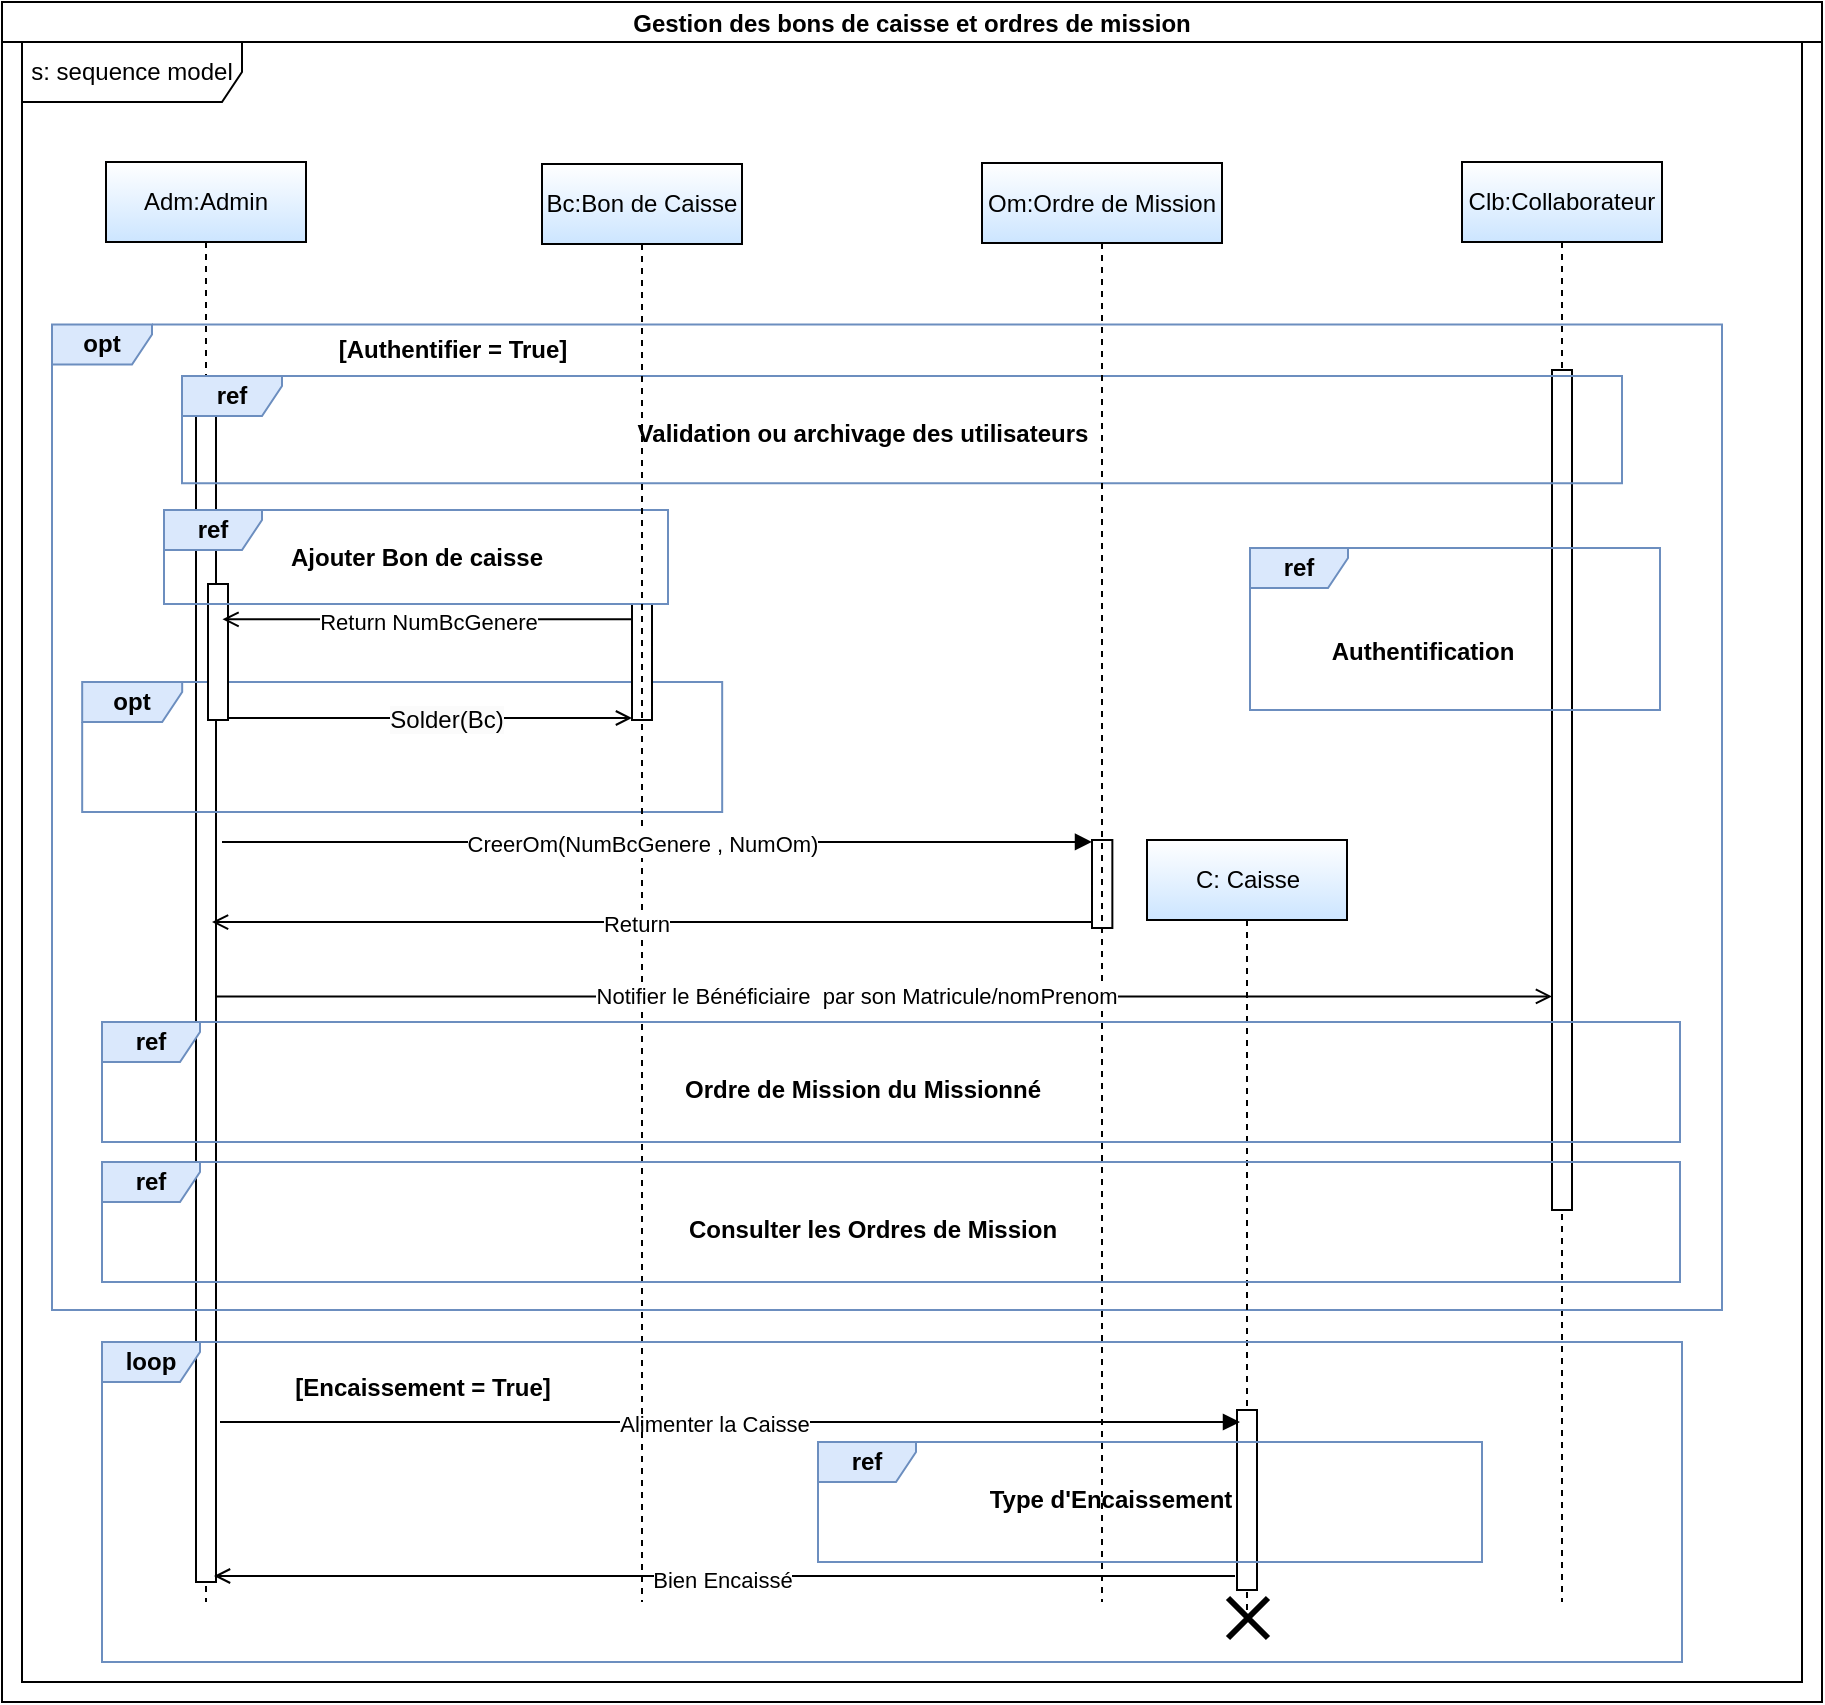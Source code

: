 <mxfile version="24.5.2" type="github">
  <diagram name="Page-1" id="Gq5iE_ZRQF1Big1JOH7S">
    <mxGraphModel dx="3285" dy="2102" grid="1" gridSize="27" guides="1" tooltips="1" connect="1" arrows="1" fold="1" page="1" pageScale="1" pageWidth="827" pageHeight="1169" math="0" shadow="0">
      <root>
        <mxCell id="0" />
        <mxCell id="1" parent="0" />
        <mxCell id="3N8dPOOKqorthrCRvGdw-47" value="Adm:Admin" style="shape=umlLifeline;perimeter=lifelinePerimeter;whiteSpace=wrap;html=1;container=0;dropTarget=0;collapsible=0;recursiveResize=0;outlineConnect=0;portConstraint=eastwest;newEdgeStyle={&quot;edgeStyle&quot;:&quot;elbowEdgeStyle&quot;,&quot;elbow&quot;:&quot;vertical&quot;,&quot;curved&quot;:0,&quot;rounded&quot;:0};fillColor=default;strokeColor=#000000;gradientColor=#CCE5FF;" parent="1" vertex="1">
          <mxGeometry x="-798" y="-1020" width="100" height="720" as="geometry" />
        </mxCell>
        <mxCell id="3N8dPOOKqorthrCRvGdw-48" value="" style="html=1;points=[];perimeter=orthogonalPerimeter;outlineConnect=0;targetShapes=umlLifeline;portConstraint=eastwest;newEdgeStyle={&quot;edgeStyle&quot;:&quot;elbowEdgeStyle&quot;,&quot;elbow&quot;:&quot;vertical&quot;,&quot;curved&quot;:0,&quot;rounded&quot;:0};" parent="3N8dPOOKqorthrCRvGdw-47" vertex="1">
          <mxGeometry x="45" y="110" width="10" height="600" as="geometry" />
        </mxCell>
        <mxCell id="3N8dPOOKqorthrCRvGdw-49" value="Clb:Collaborateur" style="shape=umlLifeline;perimeter=lifelinePerimeter;whiteSpace=wrap;html=1;container=0;dropTarget=0;collapsible=0;recursiveResize=0;outlineConnect=0;portConstraint=eastwest;newEdgeStyle={&quot;edgeStyle&quot;:&quot;elbowEdgeStyle&quot;,&quot;elbow&quot;:&quot;vertical&quot;,&quot;curved&quot;:0,&quot;rounded&quot;:0};gradientColor=#CCE5FF;" parent="1" vertex="1">
          <mxGeometry x="-120" y="-1020" width="100" height="720" as="geometry" />
        </mxCell>
        <mxCell id="3N8dPOOKqorthrCRvGdw-50" value="&lt;b&gt;opt&lt;/b&gt;" style="shape=umlFrame;whiteSpace=wrap;html=1;pointerEvents=0;width=50;height=20;fillColor=#dae8fc;strokeColor=#6c8ebf;" parent="1" vertex="1">
          <mxGeometry x="-825" y="-938.72" width="835" height="492.73" as="geometry" />
        </mxCell>
        <mxCell id="3N8dPOOKqorthrCRvGdw-51" value="&lt;b&gt;[Authentifier = True]&lt;/b&gt;" style="text;html=1;align=center;verticalAlign=middle;resizable=0;points=[];autosize=1;strokeColor=none;fillColor=none;" parent="1" vertex="1">
          <mxGeometry x="-694.996" y="-941.004" width="140" height="30" as="geometry" />
        </mxCell>
        <mxCell id="3N8dPOOKqorthrCRvGdw-52" value="" style="group" parent="1" vertex="1" connectable="0">
          <mxGeometry x="-819.91" y="-836" width="366.59" height="199" as="geometry" />
        </mxCell>
        <mxCell id="3N8dPOOKqorthrCRvGdw-53" value="&lt;b&gt;opt&lt;/b&gt;" style="shape=umlFrame;whiteSpace=wrap;html=1;pointerEvents=0;width=50;height=20;fillColor=#dae8fc;strokeColor=#6c8ebf;" parent="3N8dPOOKqorthrCRvGdw-52" vertex="1">
          <mxGeometry x="10" y="76" width="320" height="65" as="geometry" />
        </mxCell>
        <mxCell id="3N8dPOOKqorthrCRvGdw-54" value="" style="html=1;points=[];perimeter=orthogonalPerimeter;outlineConnect=0;targetShapes=umlLifeline;portConstraint=eastwest;newEdgeStyle={&quot;edgeStyle&quot;:&quot;elbowEdgeStyle&quot;,&quot;elbow&quot;:&quot;vertical&quot;,&quot;curved&quot;:0,&quot;rounded&quot;:0};" parent="3N8dPOOKqorthrCRvGdw-52" vertex="1">
          <mxGeometry x="72.91" y="27" width="10" height="68" as="geometry" />
        </mxCell>
        <mxCell id="3N8dPOOKqorthrCRvGdw-73" value="" style="html=1;points=[];perimeter=orthogonalPerimeter;outlineConnect=0;targetShapes=umlLifeline;portConstraint=eastwest;newEdgeStyle={&quot;edgeStyle&quot;:&quot;elbowEdgeStyle&quot;,&quot;elbow&quot;:&quot;vertical&quot;,&quot;curved&quot;:0,&quot;rounded&quot;:0};" parent="3N8dPOOKqorthrCRvGdw-52" vertex="1">
          <mxGeometry x="284.91" y="37" width="10" height="58" as="geometry" />
        </mxCell>
        <mxCell id="3N8dPOOKqorthrCRvGdw-80" value="" style="endArrow=open;endFill=1;html=1;rounded=0;entryX=0;entryY=1.207;entryDx=0;entryDy=0;entryPerimeter=0;" parent="3N8dPOOKqorthrCRvGdw-52" edge="1">
          <mxGeometry width="160" relative="1" as="geometry">
            <mxPoint x="82.91" y="94.006" as="sourcePoint" />
            <mxPoint x="284.91" y="94.006" as="targetPoint" />
          </mxGeometry>
        </mxCell>
        <mxCell id="3N8dPOOKqorthrCRvGdw-81" value="&lt;span style=&quot;font-size: 12px; background-color: rgb(251, 251, 251);&quot;&gt;Solder(Bc)&lt;/span&gt;" style="edgeLabel;html=1;align=center;verticalAlign=middle;resizable=0;points=[];" parent="3N8dPOOKqorthrCRvGdw-80" vertex="1" connectable="0">
          <mxGeometry x="0.079" y="-1" relative="1" as="geometry">
            <mxPoint as="offset" />
          </mxGeometry>
        </mxCell>
        <mxCell id="3N8dPOOKqorthrCRvGdw-57" value="" style="html=1;points=[];perimeter=orthogonalPerimeter;outlineConnect=0;targetShapes=umlLifeline;portConstraint=eastwest;newEdgeStyle={&quot;edgeStyle&quot;:&quot;elbowEdgeStyle&quot;,&quot;elbow&quot;:&quot;vertical&quot;,&quot;curved&quot;:0,&quot;rounded&quot;:0};" parent="1" vertex="1">
          <mxGeometry x="-305" y="-681" width="10.18" height="44" as="geometry" />
        </mxCell>
        <mxCell id="3N8dPOOKqorthrCRvGdw-58" value="&lt;b&gt;Authentification&lt;/b&gt;" style="text;html=1;align=center;verticalAlign=middle;resizable=0;points=[];autosize=1;strokeColor=none;fillColor=none;" parent="1" vertex="1">
          <mxGeometry x="-194.005" y="-788.004" width="108" height="27" as="geometry" />
        </mxCell>
        <mxCell id="3N8dPOOKqorthrCRvGdw-59" value="" style="html=1;points=[];perimeter=orthogonalPerimeter;outlineConnect=0;targetShapes=umlLifeline;portConstraint=eastwest;newEdgeStyle={&quot;edgeStyle&quot;:&quot;elbowEdgeStyle&quot;,&quot;elbow&quot;:&quot;vertical&quot;,&quot;curved&quot;:0,&quot;rounded&quot;:0};" parent="1" vertex="1">
          <mxGeometry x="-75" y="-916" width="10" height="420" as="geometry" />
        </mxCell>
        <mxCell id="3N8dPOOKqorthrCRvGdw-60" value="" style="group;labelBackgroundColor=none;textShadow=0;fontColor=default;labelBorderColor=default;fillColor=none;" parent="1" vertex="1" connectable="0">
          <mxGeometry x="-760" y="-913" width="720" height="114" as="geometry" />
        </mxCell>
        <mxCell id="3N8dPOOKqorthrCRvGdw-61" value="&lt;b&gt;ref&lt;/b&gt;" style="shape=umlFrame;whiteSpace=wrap;html=1;pointerEvents=0;width=50;height=20;fillColor=#dae8fc;strokeColor=#6c8ebf;" parent="3N8dPOOKqorthrCRvGdw-60" vertex="1">
          <mxGeometry width="720" height="53.6" as="geometry" />
        </mxCell>
        <mxCell id="3N8dPOOKqorthrCRvGdw-62" value="&lt;b&gt;Validation ou archivage des utilisateurs&lt;/b&gt;" style="text;html=1;align=center;verticalAlign=middle;resizable=0;points=[];autosize=1;strokeColor=none;fillColor=none;" parent="3N8dPOOKqorthrCRvGdw-60" vertex="1">
          <mxGeometry x="218.997" y="15.403" width="243" height="27" as="geometry" />
        </mxCell>
        <mxCell id="aC3MYN7cPW-StAx3BsGw-1" value="&lt;b&gt;ref&lt;/b&gt;" style="shape=umlFrame;whiteSpace=wrap;html=1;pointerEvents=0;width=49;height=20;fillColor=#dae8fc;strokeColor=#6c8ebf;" vertex="1" parent="3N8dPOOKqorthrCRvGdw-60">
          <mxGeometry x="-9" y="67" width="252" height="47" as="geometry" />
        </mxCell>
        <mxCell id="aC3MYN7cPW-StAx3BsGw-2" value="&lt;b&gt;Ajouter Bon de caisse&lt;/b&gt;" style="text;html=1;align=center;verticalAlign=middle;resizable=0;points=[];autosize=1;strokeColor=none;fillColor=none;" vertex="1" parent="3N8dPOOKqorthrCRvGdw-60">
          <mxGeometry x="49.497" y="77.003" width="135" height="27" as="geometry" />
        </mxCell>
        <mxCell id="3N8dPOOKqorthrCRvGdw-63" value="&lt;b&gt;ref&lt;/b&gt;" style="shape=umlFrame;whiteSpace=wrap;html=1;pointerEvents=0;width=49;height=20;fillColor=#dae8fc;strokeColor=#6c8ebf;" parent="1" vertex="1">
          <mxGeometry x="-226" y="-827" width="205" height="81" as="geometry" />
        </mxCell>
        <mxCell id="3N8dPOOKqorthrCRvGdw-64" value="&lt;b&gt;Ordre de Mission du Missionné&lt;/b&gt;" style="text;html=1;align=center;verticalAlign=middle;resizable=0;points=[];autosize=1;strokeColor=none;fillColor=none;" parent="1" vertex="1">
          <mxGeometry x="-520.005" y="-571.004" width="200" height="30" as="geometry" />
        </mxCell>
        <mxCell id="3N8dPOOKqorthrCRvGdw-65" value="&lt;b&gt;Consulter les Ordres de Mission&lt;/b&gt;" style="text;html=1;align=center;verticalAlign=middle;resizable=0;points=[];autosize=1;strokeColor=none;fillColor=none;" parent="1" vertex="1">
          <mxGeometry x="-520.005" y="-501.004" width="210" height="30" as="geometry" />
        </mxCell>
        <mxCell id="3N8dPOOKqorthrCRvGdw-66" value="C: Caisse" style="shape=umlLifeline;perimeter=lifelinePerimeter;whiteSpace=wrap;html=1;container=0;dropTarget=0;collapsible=0;recursiveResize=0;outlineConnect=0;portConstraint=eastwest;newEdgeStyle={&quot;edgeStyle&quot;:&quot;elbowEdgeStyle&quot;,&quot;elbow&quot;:&quot;vertical&quot;,&quot;curved&quot;:0,&quot;rounded&quot;:0};gradientColor=#CCE5FF;" parent="1" vertex="1">
          <mxGeometry x="-277.5" y="-681" width="100" height="385" as="geometry" />
        </mxCell>
        <mxCell id="3N8dPOOKqorthrCRvGdw-67" value="" style="html=1;points=[];perimeter=orthogonalPerimeter;outlineConnect=0;targetShapes=umlLifeline;portConstraint=eastwest;newEdgeStyle={&quot;edgeStyle&quot;:&quot;elbowEdgeStyle&quot;,&quot;elbow&quot;:&quot;vertical&quot;,&quot;curved&quot;:0,&quot;rounded&quot;:0};" parent="1" vertex="1">
          <mxGeometry x="-232.5" y="-396" width="10" height="90" as="geometry" />
        </mxCell>
        <mxCell id="3N8dPOOKqorthrCRvGdw-68" value="Alimenter la Caisse" style="html=1;verticalAlign=bottom;endArrow=block;edgeStyle=elbowEdgeStyle;elbow=horizontal;curved=0;rounded=0;" parent="1" edge="1">
          <mxGeometry x="-0.034" y="-10" relative="1" as="geometry">
            <mxPoint x="-741" y="-390" as="sourcePoint" />
            <mxPoint x="-231" y="-390" as="targetPoint" />
            <mxPoint as="offset" />
          </mxGeometry>
        </mxCell>
        <mxCell id="3N8dPOOKqorthrCRvGdw-69" value="" style="endArrow=open;endFill=1;html=1;rounded=0;" parent="1" edge="1">
          <mxGeometry width="160" relative="1" as="geometry">
            <mxPoint x="-233.5" y="-313" as="sourcePoint" />
            <mxPoint x="-744" y="-313" as="targetPoint" />
          </mxGeometry>
        </mxCell>
        <mxCell id="3N8dPOOKqorthrCRvGdw-70" value="Bien Encaissé" style="edgeLabel;html=1;align=center;verticalAlign=middle;resizable=0;points=[];" parent="3N8dPOOKqorthrCRvGdw-69" vertex="1" connectable="0">
          <mxGeometry x="0.062" y="2" relative="1" as="geometry">
            <mxPoint x="14" as="offset" />
          </mxGeometry>
        </mxCell>
        <mxCell id="3N8dPOOKqorthrCRvGdw-71" value="&lt;b&gt;Type d&#39;Encaissement&lt;/b&gt;" style="text;html=1;align=center;verticalAlign=middle;resizable=0;points=[];autosize=1;strokeColor=none;fillColor=none;" parent="1" vertex="1">
          <mxGeometry x="-366" y="-366" width="140" height="30" as="geometry" />
        </mxCell>
        <mxCell id="3N8dPOOKqorthrCRvGdw-72" value="Bc:Bon de Caisse" style="shape=umlLifeline;perimeter=lifelinePerimeter;whiteSpace=wrap;html=1;container=0;dropTarget=0;collapsible=0;recursiveResize=0;outlineConnect=0;portConstraint=eastwest;newEdgeStyle={&quot;edgeStyle&quot;:&quot;elbowEdgeStyle&quot;,&quot;elbow&quot;:&quot;vertical&quot;,&quot;curved&quot;:0,&quot;rounded&quot;:0};gradientColor=#CCE5FF;" parent="1" vertex="1">
          <mxGeometry x="-580" y="-1019" width="100" height="719" as="geometry" />
        </mxCell>
        <mxCell id="3N8dPOOKqorthrCRvGdw-74" value="Om:Ordre de Mission" style="shape=umlLifeline;perimeter=lifelinePerimeter;whiteSpace=wrap;html=1;container=0;dropTarget=0;collapsible=0;recursiveResize=0;outlineConnect=0;portConstraint=eastwest;newEdgeStyle={&quot;edgeStyle&quot;:&quot;elbowEdgeStyle&quot;,&quot;elbow&quot;:&quot;vertical&quot;,&quot;curved&quot;:0,&quot;rounded&quot;:0};gradientColor=#CCE5FF;" parent="1" vertex="1">
          <mxGeometry x="-360" y="-1019.5" width="120" height="719.5" as="geometry" />
        </mxCell>
        <mxCell id="3N8dPOOKqorthrCRvGdw-75" value="" style="endArrow=open;endFill=1;html=1;rounded=0;" parent="1" target="3N8dPOOKqorthrCRvGdw-59" edge="1">
          <mxGeometry width="160" relative="1" as="geometry">
            <mxPoint x="-743" y="-602.794" as="sourcePoint" />
            <mxPoint x="-120" y="-602.794" as="targetPoint" />
          </mxGeometry>
        </mxCell>
        <mxCell id="3N8dPOOKqorthrCRvGdw-76" value="Notifier le Bénéficiaire&amp;nbsp; par son Matricule/nomPrenom" style="edgeLabel;html=1;align=center;verticalAlign=middle;resizable=0;points=[];" parent="3N8dPOOKqorthrCRvGdw-75" vertex="1" connectable="0">
          <mxGeometry x="-0.048" relative="1" as="geometry">
            <mxPoint x="2" as="offset" />
          </mxGeometry>
        </mxCell>
        <mxCell id="3N8dPOOKqorthrCRvGdw-77" value="CreerOm(NumBcGenere , NumOm)" style="html=1;verticalAlign=bottom;endArrow=block;edgeStyle=elbowEdgeStyle;elbow=horizontal;curved=0;rounded=0;entryX=0.491;entryY=0.057;entryDx=0;entryDy=0;entryPerimeter=0;" parent="1" edge="1">
          <mxGeometry x="-0.034" y="-10" relative="1" as="geometry">
            <mxPoint x="-740" y="-680" as="sourcePoint" />
            <Array as="points">
              <mxPoint x="-639.579" y="-680.413" />
            </Array>
            <mxPoint x="-305.002" y="-680.013" as="targetPoint" />
            <mxPoint as="offset" />
          </mxGeometry>
        </mxCell>
        <mxCell id="3N8dPOOKqorthrCRvGdw-78" value="" style="endArrow=open;endFill=1;html=1;rounded=0;entryX=0.725;entryY=-0.021;entryDx=0;entryDy=0;entryPerimeter=0;" parent="1" edge="1">
          <mxGeometry width="160" relative="1" as="geometry">
            <mxPoint x="-535" y="-791.344" as="sourcePoint" />
            <mxPoint x="-739.75" y="-791.344" as="targetPoint" />
          </mxGeometry>
        </mxCell>
        <mxCell id="3N8dPOOKqorthrCRvGdw-79" value="Return NumBcGenere" style="edgeLabel;html=1;align=center;verticalAlign=middle;resizable=0;points=[];" parent="3N8dPOOKqorthrCRvGdw-78" vertex="1" connectable="0">
          <mxGeometry x="0.074" relative="1" as="geometry">
            <mxPoint x="8" y="1" as="offset" />
          </mxGeometry>
        </mxCell>
        <mxCell id="3N8dPOOKqorthrCRvGdw-82" value="" style="endArrow=open;endFill=1;html=1;rounded=0;" parent="1" source="3N8dPOOKqorthrCRvGdw-57" edge="1">
          <mxGeometry width="160" relative="1" as="geometry">
            <mxPoint x="-310" y="-640" as="sourcePoint" />
            <mxPoint x="-745" y="-639.992" as="targetPoint" />
          </mxGeometry>
        </mxCell>
        <mxCell id="3N8dPOOKqorthrCRvGdw-83" value="Return" style="edgeLabel;html=1;align=center;verticalAlign=middle;resizable=0;points=[];" parent="3N8dPOOKqorthrCRvGdw-82" vertex="1" connectable="0">
          <mxGeometry x="0.074" relative="1" as="geometry">
            <mxPoint x="8" y="1" as="offset" />
          </mxGeometry>
        </mxCell>
        <mxCell id="3N8dPOOKqorthrCRvGdw-84" value="&lt;b&gt;ref&lt;/b&gt;" style="shape=umlFrame;whiteSpace=wrap;html=1;pointerEvents=0;width=49;height=20;fillColor=#dae8fc;strokeColor=#6c8ebf;" parent="1" vertex="1">
          <mxGeometry x="-800" y="-590" width="789" height="60" as="geometry" />
        </mxCell>
        <mxCell id="3N8dPOOKqorthrCRvGdw-85" value="Gestion des bons de caisse et ordres de mission" style="swimlane;startSize=20;gradientColor=none;" parent="1" vertex="1">
          <mxGeometry x="-850" y="-1100" width="910" height="850" as="geometry">
            <mxRectangle x="-850" y="-1100" width="90" height="30" as="alternateBounds" />
          </mxGeometry>
        </mxCell>
        <mxCell id="3N8dPOOKqorthrCRvGdw-86" value="s: sequence model" style="shape=umlFrame;whiteSpace=wrap;html=1;pointerEvents=0;width=110;height=30;" parent="3N8dPOOKqorthrCRvGdw-85" vertex="1">
          <mxGeometry x="10" y="20" width="890" height="820" as="geometry" />
        </mxCell>
        <mxCell id="3N8dPOOKqorthrCRvGdw-87" value="&lt;b&gt;ref&lt;/b&gt;" style="shape=umlFrame;whiteSpace=wrap;html=1;pointerEvents=0;width=49;height=20;fillColor=#dae8fc;strokeColor=#6c8ebf;" parent="3N8dPOOKqorthrCRvGdw-85" vertex="1">
          <mxGeometry x="50" y="580" width="789" height="60" as="geometry" />
        </mxCell>
        <mxCell id="3N8dPOOKqorthrCRvGdw-88" value="&lt;b&gt;loop&lt;/b&gt;" style="shape=umlFrame;whiteSpace=wrap;html=1;pointerEvents=0;width=49;height=20;fillColor=#dae8fc;strokeColor=#6c8ebf;" parent="3N8dPOOKqorthrCRvGdw-85" vertex="1">
          <mxGeometry x="50" y="670" width="790" height="160" as="geometry" />
        </mxCell>
        <mxCell id="3N8dPOOKqorthrCRvGdw-89" value="" style="shape=umlDestroy;whiteSpace=wrap;html=1;strokeWidth=3;targetShapes=umlLifeline;" parent="3N8dPOOKqorthrCRvGdw-85" vertex="1">
          <mxGeometry x="613" y="798" width="20" height="20" as="geometry" />
        </mxCell>
        <mxCell id="3N8dPOOKqorthrCRvGdw-90" value="&lt;b&gt;ref&lt;/b&gt;" style="shape=umlFrame;whiteSpace=wrap;html=1;pointerEvents=0;width=49;height=20;fillColor=#dae8fc;strokeColor=#6c8ebf;" parent="3N8dPOOKqorthrCRvGdw-85" vertex="1">
          <mxGeometry x="408" y="720" width="332" height="60" as="geometry" />
        </mxCell>
        <mxCell id="3N8dPOOKqorthrCRvGdw-91" value="&lt;b&gt;[Encaissement = True]&lt;/b&gt;" style="text;html=1;align=center;verticalAlign=middle;resizable=0;points=[];autosize=1;strokeColor=none;fillColor=none;" parent="1" vertex="1">
          <mxGeometry x="-715" y="-422" width="150" height="30" as="geometry" />
        </mxCell>
      </root>
    </mxGraphModel>
  </diagram>
</mxfile>
